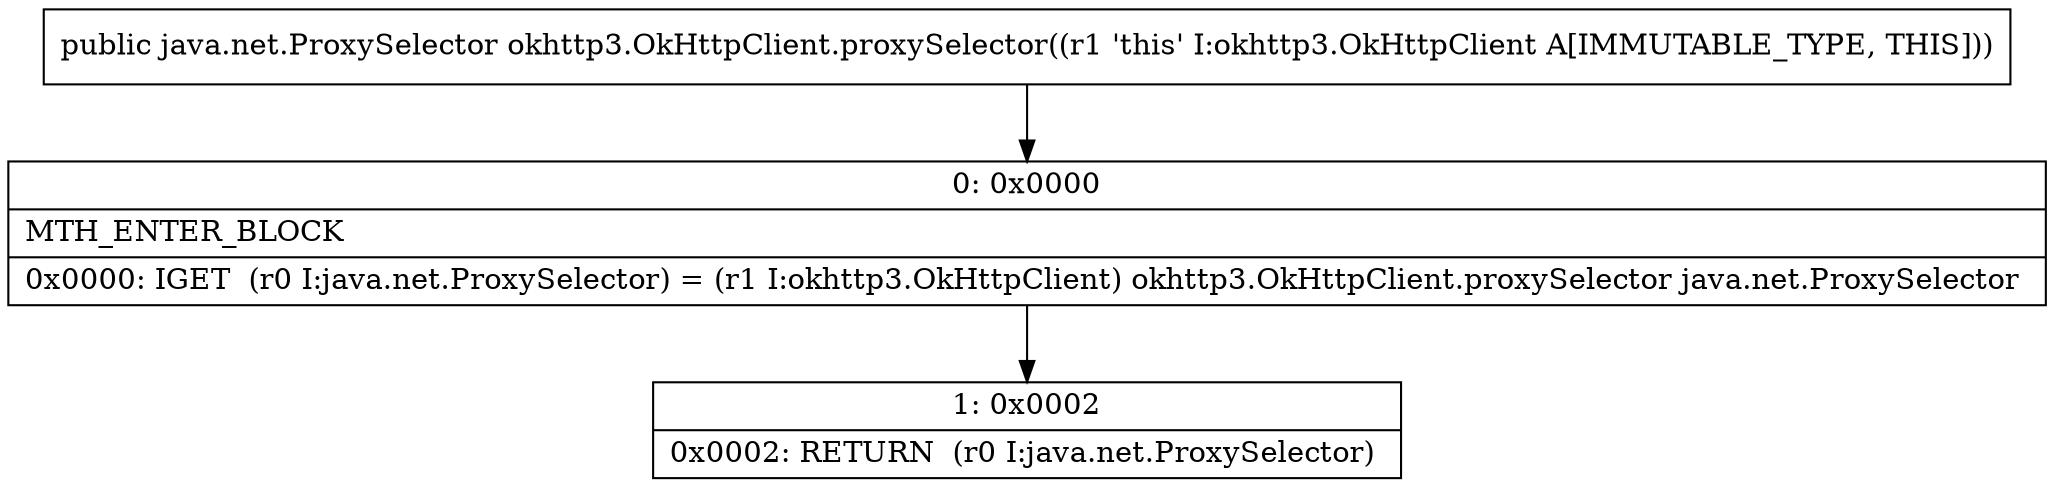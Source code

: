 digraph "CFG forokhttp3.OkHttpClient.proxySelector()Ljava\/net\/ProxySelector;" {
Node_0 [shape=record,label="{0\:\ 0x0000|MTH_ENTER_BLOCK\l|0x0000: IGET  (r0 I:java.net.ProxySelector) = (r1 I:okhttp3.OkHttpClient) okhttp3.OkHttpClient.proxySelector java.net.ProxySelector \l}"];
Node_1 [shape=record,label="{1\:\ 0x0002|0x0002: RETURN  (r0 I:java.net.ProxySelector) \l}"];
MethodNode[shape=record,label="{public java.net.ProxySelector okhttp3.OkHttpClient.proxySelector((r1 'this' I:okhttp3.OkHttpClient A[IMMUTABLE_TYPE, THIS])) }"];
MethodNode -> Node_0;
Node_0 -> Node_1;
}

